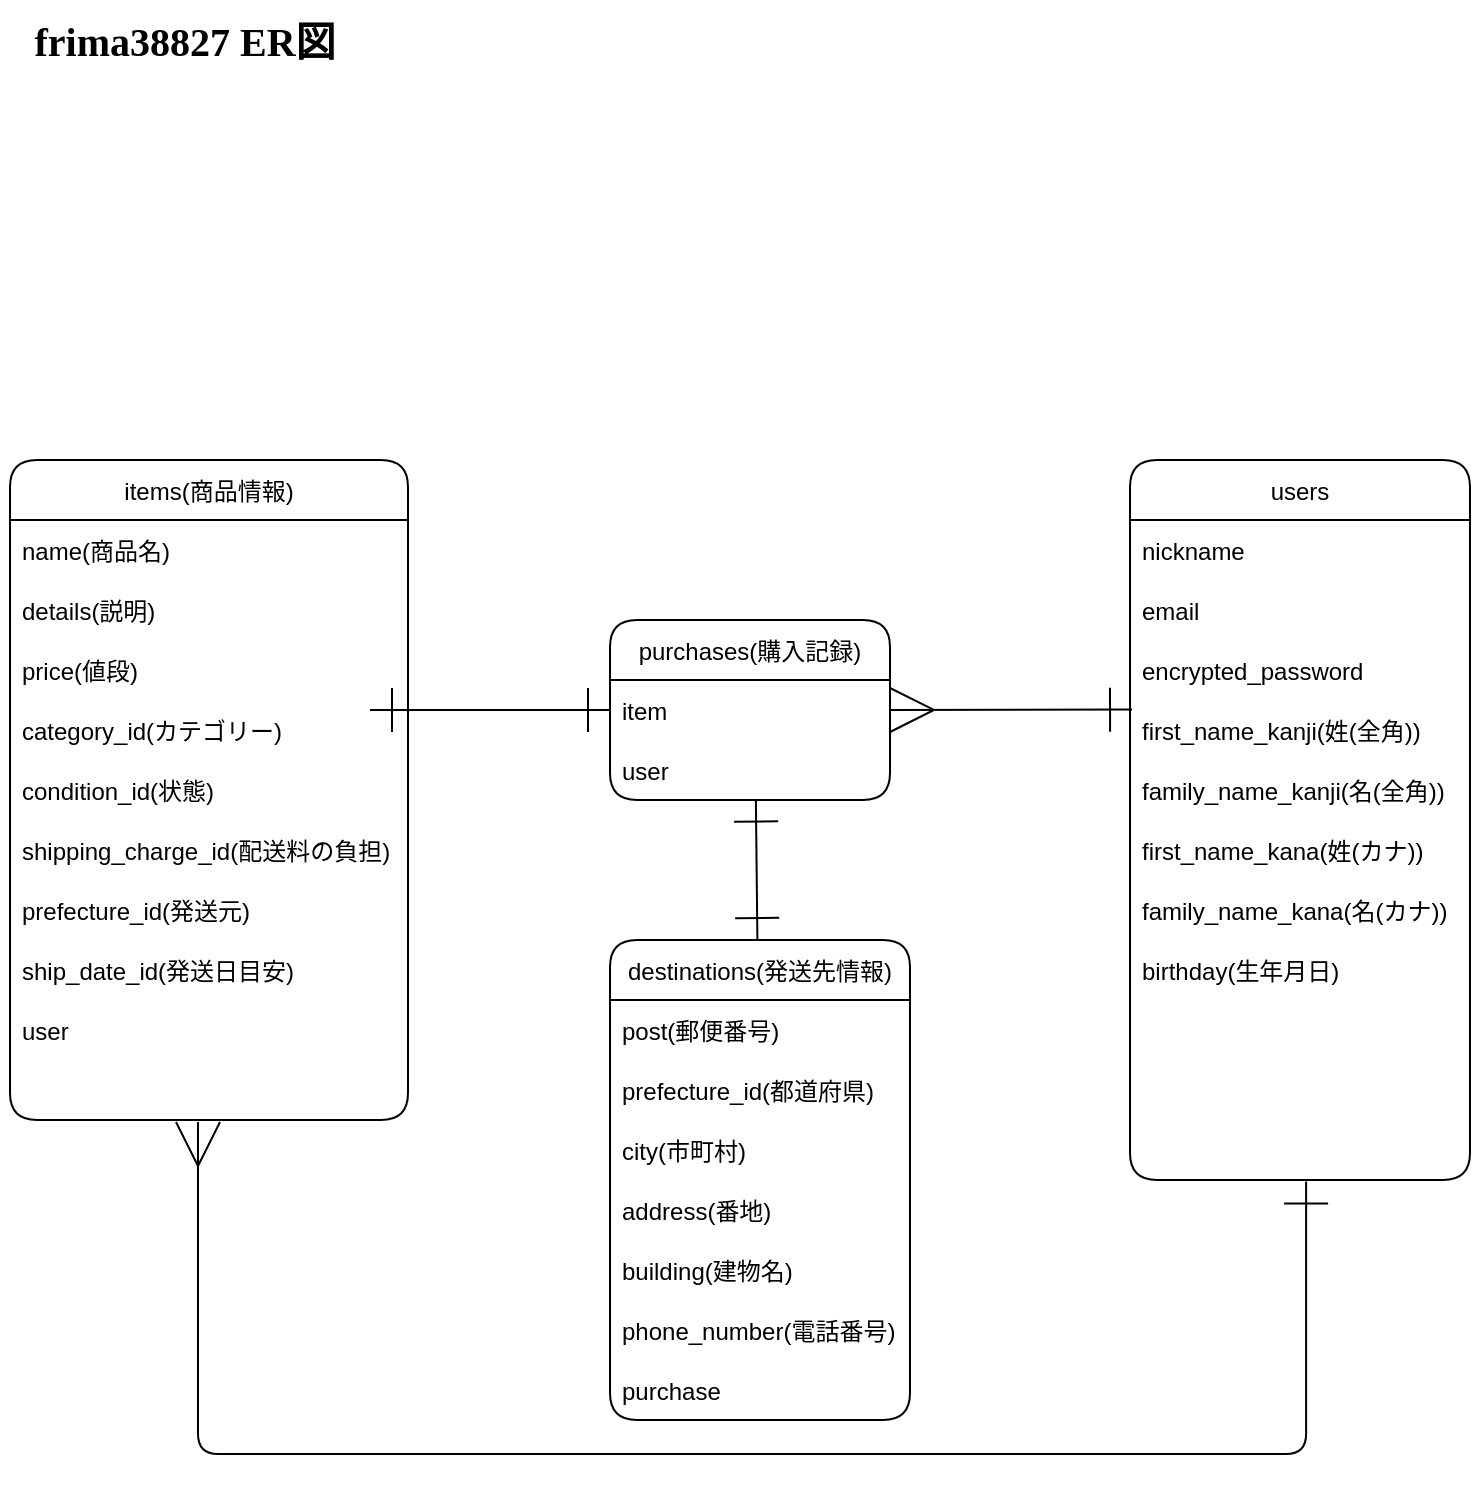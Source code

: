 <mxfile>
    <diagram id="gMvuXIRVRAnpv44imqWm" name="ページ1">
        <mxGraphModel dx="1047" dy="860" grid="0" gridSize="10" guides="1" tooltips="1" connect="1" arrows="1" fold="1" page="1" pageScale="1" pageWidth="1169" pageHeight="827" background="#ffffff" math="0" shadow="0">
            <root>
                <mxCell id="0"/>
                <mxCell id="1" parent="0"/>
                <mxCell id="82" value="comments" style="swimlane;fontStyle=0;childLayout=stackLayout;horizontal=1;startSize=30;horizontalStack=0;resizeParent=1;resizeParentMax=0;resizeLast=0;collapsible=1;marginBottom=0;rounded=1;fillColor=none;noLabel=1;strokeColor=none;" parent="1" vertex="1">
                    <mxGeometry x="520" y="170" width="140" height="120" as="geometry"/>
                </mxCell>
                <mxCell id="83" value="comment" style="text;align=left;verticalAlign=middle;spacingLeft=4;spacingRight=4;overflow=hidden;points=[[0,0.5],[1,0.5]];portConstraint=eastwest;rotatable=0;rounded=1;fillColor=none;noLabel=1;strokeColor=none;" parent="82" vertex="1">
                    <mxGeometry y="30" width="140" height="30" as="geometry"/>
                </mxCell>
                <mxCell id="174" value="item" style="text;align=left;verticalAlign=middle;spacingLeft=4;spacingRight=4;overflow=hidden;points=[[0,0.5],[1,0.5]];portConstraint=eastwest;rotatable=0;rounded=1;fillColor=none;noLabel=1;strokeColor=none;" parent="82" vertex="1">
                    <mxGeometry y="60" width="140" height="30" as="geometry"/>
                </mxCell>
                <mxCell id="173" value="user" style="text;align=left;verticalAlign=middle;spacingLeft=4;spacingRight=4;overflow=hidden;points=[[0,0.5],[1,0.5]];portConstraint=eastwest;rotatable=0;rounded=1;fillColor=none;noLabel=1;strokeColor=none;" parent="82" vertex="1">
                    <mxGeometry y="90" width="140" height="30" as="geometry"/>
                </mxCell>
                <mxCell id="143" style="rounded=1;html=1;endArrow=ERmany;endFill=0;strokeWidth=1;endSize=20;startSize=20;sourcePerimeterSpacing=0;jumpSize=6;startArrow=ERone;startFill=0;elbow=vertical;exitX=0.5;exitY=0;exitDx=0;exitDy=0;edgeStyle=orthogonalEdgeStyle;fontColor=none;fillColor=none;noLabel=1;strokeColor=none;" parent="1" source="86" target="82" edge="1">
                    <mxGeometry relative="1" as="geometry">
                        <mxPoint x="530.98" y="245.61" as="targetPoint"/>
                    </mxGeometry>
                </mxCell>
                <mxCell id="86" value="items(商品情報)" style="swimlane;fontStyle=0;childLayout=stackLayout;horizontal=1;startSize=30;horizontalStack=0;resizeParent=1;resizeParentMax=0;resizeLast=0;collapsible=1;marginBottom=0;rounded=1;fillColor=none;fontColor=#000000;strokeColor=#000000;" parent="1" vertex="1">
                    <mxGeometry x="220" y="280" width="199" height="330" as="geometry"/>
                </mxCell>
                <mxCell id="87" value="name(商品名)" style="text;strokeColor=none;fillColor=none;align=left;verticalAlign=middle;spacingLeft=4;spacingRight=4;overflow=hidden;points=[[0,0.5],[1,0.5]];portConstraint=eastwest;rotatable=0;rounded=1;fontColor=#000000;" parent="86" vertex="1">
                    <mxGeometry y="30" width="199" height="30" as="geometry"/>
                </mxCell>
                <mxCell id="140" value="details(説明)" style="text;strokeColor=none;fillColor=none;align=left;verticalAlign=middle;spacingLeft=4;spacingRight=4;overflow=hidden;points=[[0,0.5],[1,0.5]];portConstraint=eastwest;rotatable=0;rounded=1;fontColor=#000000;" parent="86" vertex="1">
                    <mxGeometry y="60" width="199" height="30" as="geometry"/>
                </mxCell>
                <mxCell id="155" value="price(値段)" style="text;strokeColor=none;fillColor=none;align=left;verticalAlign=middle;spacingLeft=4;spacingRight=4;overflow=hidden;points=[[0,0.5],[1,0.5]];portConstraint=eastwest;rotatable=0;rounded=1;fontColor=#000000;" parent="86" vertex="1">
                    <mxGeometry y="90" width="199" height="30" as="geometry"/>
                </mxCell>
                <mxCell id="129" value="category_id(カテゴリー)" style="text;strokeColor=none;fillColor=none;align=left;verticalAlign=middle;spacingLeft=4;spacingRight=4;overflow=hidden;points=[[0,0.5],[1,0.5]];portConstraint=eastwest;rotatable=0;rounded=1;fontColor=#000000;" parent="86" vertex="1">
                    <mxGeometry y="120" width="199" height="30" as="geometry"/>
                </mxCell>
                <mxCell id="130" value="condition_id(状態)" style="text;strokeColor=none;fillColor=none;align=left;verticalAlign=middle;spacingLeft=4;spacingRight=4;overflow=hidden;points=[[0,0.5],[1,0.5]];portConstraint=eastwest;rotatable=0;rounded=1;fontColor=#000000;" parent="86" vertex="1">
                    <mxGeometry y="150" width="199" height="30" as="geometry"/>
                </mxCell>
                <mxCell id="139" value="shipping_charge_id(配送料の負担)" style="text;strokeColor=none;fillColor=none;align=left;verticalAlign=middle;spacingLeft=4;spacingRight=4;overflow=hidden;points=[[0,0.5],[1,0.5]];portConstraint=eastwest;rotatable=0;rounded=1;fontColor=#000000;" parent="86" vertex="1">
                    <mxGeometry y="180" width="199" height="30" as="geometry"/>
                </mxCell>
                <mxCell id="131" value="prefecture_id(発送元)" style="text;strokeColor=none;fillColor=none;align=left;verticalAlign=middle;spacingLeft=4;spacingRight=4;overflow=hidden;points=[[0,0.5],[1,0.5]];portConstraint=eastwest;rotatable=0;rounded=1;fontColor=#000000;" parent="86" vertex="1">
                    <mxGeometry y="210" width="199" height="30" as="geometry"/>
                </mxCell>
                <mxCell id="141" value="ship_date_id(発送日目安)" style="text;strokeColor=none;fillColor=none;align=left;verticalAlign=middle;spacingLeft=4;spacingRight=4;overflow=hidden;points=[[0,0.5],[1,0.5]];portConstraint=eastwest;rotatable=0;rounded=1;fontColor=#000000;" parent="86" vertex="1">
                    <mxGeometry y="240" width="199" height="30" as="geometry"/>
                </mxCell>
                <mxCell id="132" value="user" style="text;strokeColor=none;fillColor=none;align=left;verticalAlign=middle;spacingLeft=4;spacingRight=4;overflow=hidden;points=[[0,0.5],[1,0.5]];portConstraint=eastwest;rotatable=0;rounded=1;fontColor=#000000;" parent="86" vertex="1">
                    <mxGeometry y="270" width="199" height="30" as="geometry"/>
                </mxCell>
                <mxCell id="133" style="text;strokeColor=none;fillColor=none;align=left;verticalAlign=middle;spacingLeft=4;spacingRight=4;overflow=hidden;points=[[0,0.5],[1,0.5]];portConstraint=eastwest;rotatable=0;rounded=1;fontColor=#000000;" parent="86" vertex="1">
                    <mxGeometry y="300" width="199" height="30" as="geometry"/>
                </mxCell>
                <mxCell id="90" value="users" style="swimlane;fontStyle=0;childLayout=stackLayout;horizontal=1;startSize=30;horizontalStack=0;resizeParent=1;resizeParentMax=0;resizeLast=0;collapsible=1;marginBottom=0;swimlaneFillColor=none;rounded=1;fillColor=none;fontColor=#000000;strokeColor=#000000;" parent="1" vertex="1">
                    <mxGeometry x="780" y="280" width="170" height="360" as="geometry"/>
                </mxCell>
                <mxCell id="91" value="nickname" style="text;strokeColor=none;fillColor=none;align=left;verticalAlign=middle;spacingLeft=4;spacingRight=4;overflow=hidden;points=[[0,0.5],[1,0.5]];portConstraint=eastwest;rotatable=0;rounded=1;fontColor=#000000;" parent="90" vertex="1">
                    <mxGeometry y="30" width="170" height="30" as="geometry"/>
                </mxCell>
                <mxCell id="92" value="email" style="text;strokeColor=none;fillColor=none;align=left;verticalAlign=middle;spacingLeft=4;spacingRight=4;overflow=hidden;points=[[0,0.5],[1,0.5]];portConstraint=eastwest;rotatable=0;rounded=1;fontColor=#000000;" parent="90" vertex="1">
                    <mxGeometry y="60" width="170" height="30" as="geometry"/>
                </mxCell>
                <mxCell id="93" value="encrypted_password" style="text;strokeColor=none;fillColor=none;align=left;verticalAlign=middle;spacingLeft=4;spacingRight=4;overflow=hidden;points=[[0,0.5],[1,0.5]];portConstraint=eastwest;rotatable=0;rounded=1;fontColor=#000000;" parent="90" vertex="1">
                    <mxGeometry y="90" width="170" height="30" as="geometry"/>
                </mxCell>
                <mxCell id="125" value="first_name_kanji(姓(全角))" style="text;strokeColor=none;fillColor=none;align=left;verticalAlign=middle;spacingLeft=4;spacingRight=4;overflow=hidden;points=[[0,0.5],[1,0.5]];portConstraint=eastwest;rotatable=0;container=0;rounded=1;fontColor=#000000;" parent="90" vertex="1">
                    <mxGeometry y="120" width="170" height="30" as="geometry"/>
                </mxCell>
                <mxCell id="126" value="family_name_kanji(名(全角))" style="text;strokeColor=none;fillColor=none;align=left;verticalAlign=middle;spacingLeft=4;spacingRight=4;overflow=hidden;points=[[0,0.5],[1,0.5]];portConstraint=eastwest;rotatable=0;container=0;rounded=1;fontColor=#000000;" parent="90" vertex="1">
                    <mxGeometry y="150" width="170" height="30" as="geometry"/>
                </mxCell>
                <mxCell id="127" value="first_name_kana(姓(カナ))" style="text;strokeColor=none;fillColor=none;align=left;verticalAlign=middle;spacingLeft=4;spacingRight=4;overflow=hidden;points=[[0,0.5],[1,0.5]];portConstraint=eastwest;rotatable=0;container=0;rounded=1;fontColor=#000000;" parent="90" vertex="1">
                    <mxGeometry y="180" width="170" height="30" as="geometry"/>
                </mxCell>
                <mxCell id="120" value="family_name_kana(名(カナ))" style="text;strokeColor=none;fillColor=none;align=left;verticalAlign=middle;spacingLeft=4;spacingRight=4;overflow=hidden;points=[[0,0.5],[1,0.5]];portConstraint=eastwest;rotatable=0;rounded=1;fontColor=#000000;" parent="90" vertex="1">
                    <mxGeometry y="210" width="170" height="30" as="geometry"/>
                </mxCell>
                <mxCell id="121" value="birthday(生年月日)" style="text;strokeColor=none;fillColor=none;align=left;verticalAlign=middle;spacingLeft=4;spacingRight=4;overflow=hidden;points=[[0,0.5],[1,0.5]];portConstraint=eastwest;rotatable=0;rounded=1;fontColor=#000000;" parent="90" vertex="1">
                    <mxGeometry y="240" width="170" height="30" as="geometry"/>
                </mxCell>
                <mxCell id="177" style="text;strokeColor=none;fillColor=none;align=left;verticalAlign=middle;spacingLeft=4;spacingRight=4;overflow=hidden;points=[[0,0.5],[1,0.5]];portConstraint=eastwest;rotatable=0;rounded=1;fontColor=#000000;" parent="90" vertex="1">
                    <mxGeometry y="270" width="170" height="30" as="geometry"/>
                </mxCell>
                <mxCell id="178" style="text;strokeColor=none;fillColor=none;align=left;verticalAlign=middle;spacingLeft=4;spacingRight=4;overflow=hidden;points=[[0,0.5],[1,0.5]];portConstraint=eastwest;rotatable=0;rounded=1;fontColor=#000000;" parent="90" vertex="1">
                    <mxGeometry y="300" width="170" height="30" as="geometry"/>
                </mxCell>
                <mxCell id="124" style="text;strokeColor=none;fillColor=none;align=left;verticalAlign=middle;spacingLeft=4;spacingRight=4;overflow=hidden;points=[[0,0.5],[1,0.5]];portConstraint=eastwest;rotatable=0;rounded=1;fontColor=#000000;" parent="90" vertex="1">
                    <mxGeometry y="330" width="170" height="30" as="geometry"/>
                </mxCell>
                <mxCell id="144" style="rounded=1;html=1;endArrow=ERone;endFill=0;startArrow=ERmany;startFill=0;endSize=20;startSize=20;elbow=vertical;exitX=1;exitY=-0.04;exitDx=0;exitDy=0;edgeStyle=orthogonalEdgeStyle;exitPerimeter=0;fontColor=none;fillColor=none;noLabel=1;strokeColor=none;" parent="1" source="174" edge="1">
                    <mxGeometry relative="1" as="geometry">
                        <mxPoint x="865" y="280" as="targetPoint"/>
                        <mxPoint x="670" y="255" as="sourcePoint"/>
                    </mxGeometry>
                </mxCell>
                <mxCell id="167" style="rounded=1;jumpSize=6;html=1;entryX=0.521;entryY=0.993;entryDx=0;entryDy=0;entryPerimeter=0;startArrow=ERone;startFill=0;endArrow=ERone;endFill=0;startSize=20;endSize=20;sourcePerimeterSpacing=0;strokeWidth=1;fontColor=#000000;strokeColor=#000000;" parent="1" source="147" target="176" edge="1">
                    <mxGeometry relative="1" as="geometry">
                        <mxPoint x="601.54" y="551.2" as="targetPoint"/>
                    </mxGeometry>
                </mxCell>
                <mxCell id="147" value="destinations(発送先情報)" style="swimlane;fontStyle=0;childLayout=stackLayout;horizontal=1;startSize=30;horizontalStack=0;resizeParent=1;resizeParentMax=0;resizeLast=0;collapsible=1;marginBottom=0;rounded=1;fillColor=none;fontColor=#000000;strokeColor=#000000;" parent="1" vertex="1">
                    <mxGeometry x="520" y="520" width="150" height="240" as="geometry"/>
                </mxCell>
                <mxCell id="148" value="post(郵便番号)" style="text;strokeColor=none;fillColor=none;align=left;verticalAlign=middle;spacingLeft=4;spacingRight=4;overflow=hidden;points=[[0,0.5],[1,0.5]];portConstraint=eastwest;rotatable=0;rounded=1;fontColor=#000000;" parent="147" vertex="1">
                    <mxGeometry y="30" width="150" height="30" as="geometry"/>
                </mxCell>
                <mxCell id="149" value="prefecture_id(都道府県)" style="text;strokeColor=none;fillColor=none;align=left;verticalAlign=middle;spacingLeft=4;spacingRight=4;overflow=hidden;points=[[0,0.5],[1,0.5]];portConstraint=eastwest;rotatable=0;rounded=1;fontColor=#000000;" parent="147" vertex="1">
                    <mxGeometry y="60" width="150" height="30" as="geometry"/>
                </mxCell>
                <mxCell id="150" value="city(市町村)" style="text;strokeColor=none;fillColor=none;align=left;verticalAlign=middle;spacingLeft=4;spacingRight=4;overflow=hidden;points=[[0,0.5],[1,0.5]];portConstraint=eastwest;rotatable=0;rounded=1;fontColor=#000000;" parent="147" vertex="1">
                    <mxGeometry y="90" width="150" height="30" as="geometry"/>
                </mxCell>
                <mxCell id="159" value="address(番地)" style="text;strokeColor=none;fillColor=none;align=left;verticalAlign=middle;spacingLeft=4;spacingRight=4;overflow=hidden;points=[[0,0.5],[1,0.5]];portConstraint=eastwest;rotatable=0;rounded=1;fontColor=#000000;" parent="147" vertex="1">
                    <mxGeometry y="120" width="150" height="30" as="geometry"/>
                </mxCell>
                <mxCell id="158" value="building(建物名)" style="text;strokeColor=none;fillColor=none;align=left;verticalAlign=middle;spacingLeft=4;spacingRight=4;overflow=hidden;points=[[0,0.5],[1,0.5]];portConstraint=eastwest;rotatable=0;rounded=1;fontColor=#000000;" parent="147" vertex="1">
                    <mxGeometry y="150" width="150" height="30" as="geometry"/>
                </mxCell>
                <mxCell id="157" value="phone_number(電話番号)" style="text;strokeColor=none;fillColor=none;align=left;verticalAlign=middle;spacingLeft=4;spacingRight=4;overflow=hidden;points=[[0,0.5],[1,0.5]];portConstraint=eastwest;rotatable=0;rounded=1;fontColor=#000000;" parent="147" vertex="1">
                    <mxGeometry y="180" width="150" height="30" as="geometry"/>
                </mxCell>
                <mxCell id="181" value="purchase" style="text;strokeColor=none;fillColor=none;align=left;verticalAlign=middle;spacingLeft=4;spacingRight=4;overflow=hidden;points=[[0,0.5],[1,0.5]];portConstraint=eastwest;rotatable=0;rounded=1;fontColor=#000000;" vertex="1" parent="147">
                    <mxGeometry y="210" width="150" height="30" as="geometry"/>
                </mxCell>
                <mxCell id="151" value="purchases(購入記録)" style="swimlane;fontStyle=0;childLayout=stackLayout;horizontal=1;startSize=30;horizontalStack=0;resizeParent=1;resizeParentMax=0;resizeLast=0;collapsible=1;marginBottom=0;rounded=1;fillColor=none;fontColor=#000000;strokeColor=#000000;" parent="1" vertex="1">
                    <mxGeometry x="520" y="360" width="140" height="90" as="geometry"/>
                </mxCell>
                <mxCell id="153" value="item" style="text;strokeColor=none;fillColor=none;align=left;verticalAlign=middle;spacingLeft=4;spacingRight=4;overflow=hidden;points=[[0,0.5],[1,0.5]];portConstraint=eastwest;rotatable=0;rounded=1;fontColor=#000000;" parent="151" vertex="1">
                    <mxGeometry y="30" width="140" height="30" as="geometry"/>
                </mxCell>
                <mxCell id="176" value="user" style="text;align=left;verticalAlign=middle;spacingLeft=4;spacingRight=4;overflow=hidden;points=[[0,0.5],[1,0.5]];portConstraint=eastwest;rotatable=0;rounded=1;fontColor=#000000;" parent="151" vertex="1">
                    <mxGeometry y="60" width="140" height="30" as="geometry"/>
                </mxCell>
                <mxCell id="161" style="rounded=1;jumpSize=6;html=1;startArrow=ERone;startFill=0;endArrow=ERone;endFill=0;startSize=20;endSize=20;sourcePerimeterSpacing=0;strokeWidth=1;entryX=0;entryY=0.5;entryDx=0;entryDy=0;fontColor=#000000;strokeColor=#000000;" parent="1" target="153" edge="1">
                    <mxGeometry relative="1" as="geometry">
                        <mxPoint x="400" y="405" as="sourcePoint"/>
                        <mxPoint x="530" y="475" as="targetPoint"/>
                    </mxGeometry>
                </mxCell>
                <mxCell id="163" style="rounded=1;jumpSize=6;html=1;exitX=1;exitY=0.5;exitDx=0;exitDy=0;startArrow=ERmany;startFill=0;endArrow=ERone;endFill=0;startSize=20;endSize=20;sourcePerimeterSpacing=20;strokeWidth=1;entryX=0.006;entryY=0.16;entryDx=0;entryDy=0;entryPerimeter=0;fontColor=#000000;strokeColor=#000000;" parent="1" source="153" target="125" edge="1">
                    <mxGeometry relative="1" as="geometry">
                        <mxPoint x="670" y="475" as="sourcePoint"/>
                        <mxPoint x="780" y="453" as="targetPoint"/>
                    </mxGeometry>
                </mxCell>
                <mxCell id="170" value="" style="endArrow=ERmany;html=1;rounded=1;startSize=20;endSize=20;sourcePerimeterSpacing=0;strokeWidth=1;jumpSize=6;exitX=0.518;exitY=1.027;exitDx=0;exitDy=0;startArrow=ERone;startFill=0;endFill=0;edgeStyle=elbowEdgeStyle;elbow=vertical;exitPerimeter=0;fontColor=#000000;strokeColor=#000000;" parent="1" source="124" edge="1">
                    <mxGeometry width="50" height="50" relative="1" as="geometry">
                        <mxPoint x="730" y="610" as="sourcePoint"/>
                        <mxPoint x="314" y="611" as="targetPoint"/>
                        <Array as="points">
                            <mxPoint x="601" y="777"/>
                        </Array>
                    </mxGeometry>
                </mxCell>
                <mxCell id="180" value="&lt;b&gt;&lt;font style=&quot;font-size: 20px&quot; face=&quot;Tahoma&quot; color=&quot;#000000&quot;&gt;frima38827 ER図&lt;/font&gt;&lt;/b&gt;" style="text;html=1;strokeColor=none;fillColor=none;align=center;verticalAlign=middle;whiteSpace=wrap;rounded=0;fontColor=#CC0000;" parent="1" vertex="1">
                    <mxGeometry x="215" y="50" width="185" height="40" as="geometry"/>
                </mxCell>
            </root>
        </mxGraphModel>
    </diagram>
</mxfile>